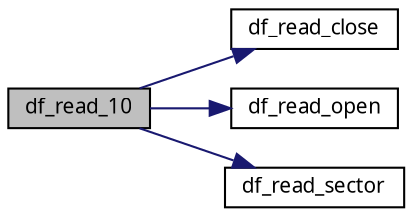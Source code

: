 digraph G
{
  edge [fontname="FreeSans.ttf",fontsize=10,labelfontname="FreeSans.ttf",labelfontsize=10];
  node [fontname="FreeSans.ttf",fontsize=10,shape=record];
  rankdir=LR;
  Node1 [label="df_read_10",height=0.2,width=0.4,color="black", fillcolor="grey75", style="filled" fontcolor="black"];
  Node1 -> Node2 [color="midnightblue",fontsize=10,style="solid",fontname="FreeSans.ttf"];
  Node2 [label="df_read_close",height=0.2,width=0.4,color="black", fillcolor="white", style="filled",URL="$a00034.html#76d9114087dc496dcb6e7441abfbfc68",tooltip="This function unselects the current DF memory."];
  Node1 -> Node3 [color="midnightblue",fontsize=10,style="solid",fontname="FreeSans.ttf"];
  Node3 [label="df_read_open",height=0.2,width=0.4,color="black", fillcolor="white", style="filled",URL="$a00034.html#d4091a322e41042b846029ed3679d138",tooltip="This function opens a DF memory in read mode at a given sector address."];
  Node1 -> Node4 [color="midnightblue",fontsize=10,style="solid",fontname="FreeSans.ttf"];
  Node4 [label="df_read_sector",height=0.2,width=0.4,color="black", fillcolor="white", style="filled",URL="$a00034.html#15e5c8b748263a2f9c5d2a972896c09d",tooltip="This function is optimized and writes nb-sector * 512 Bytes from DataFlash memory..."];
}
